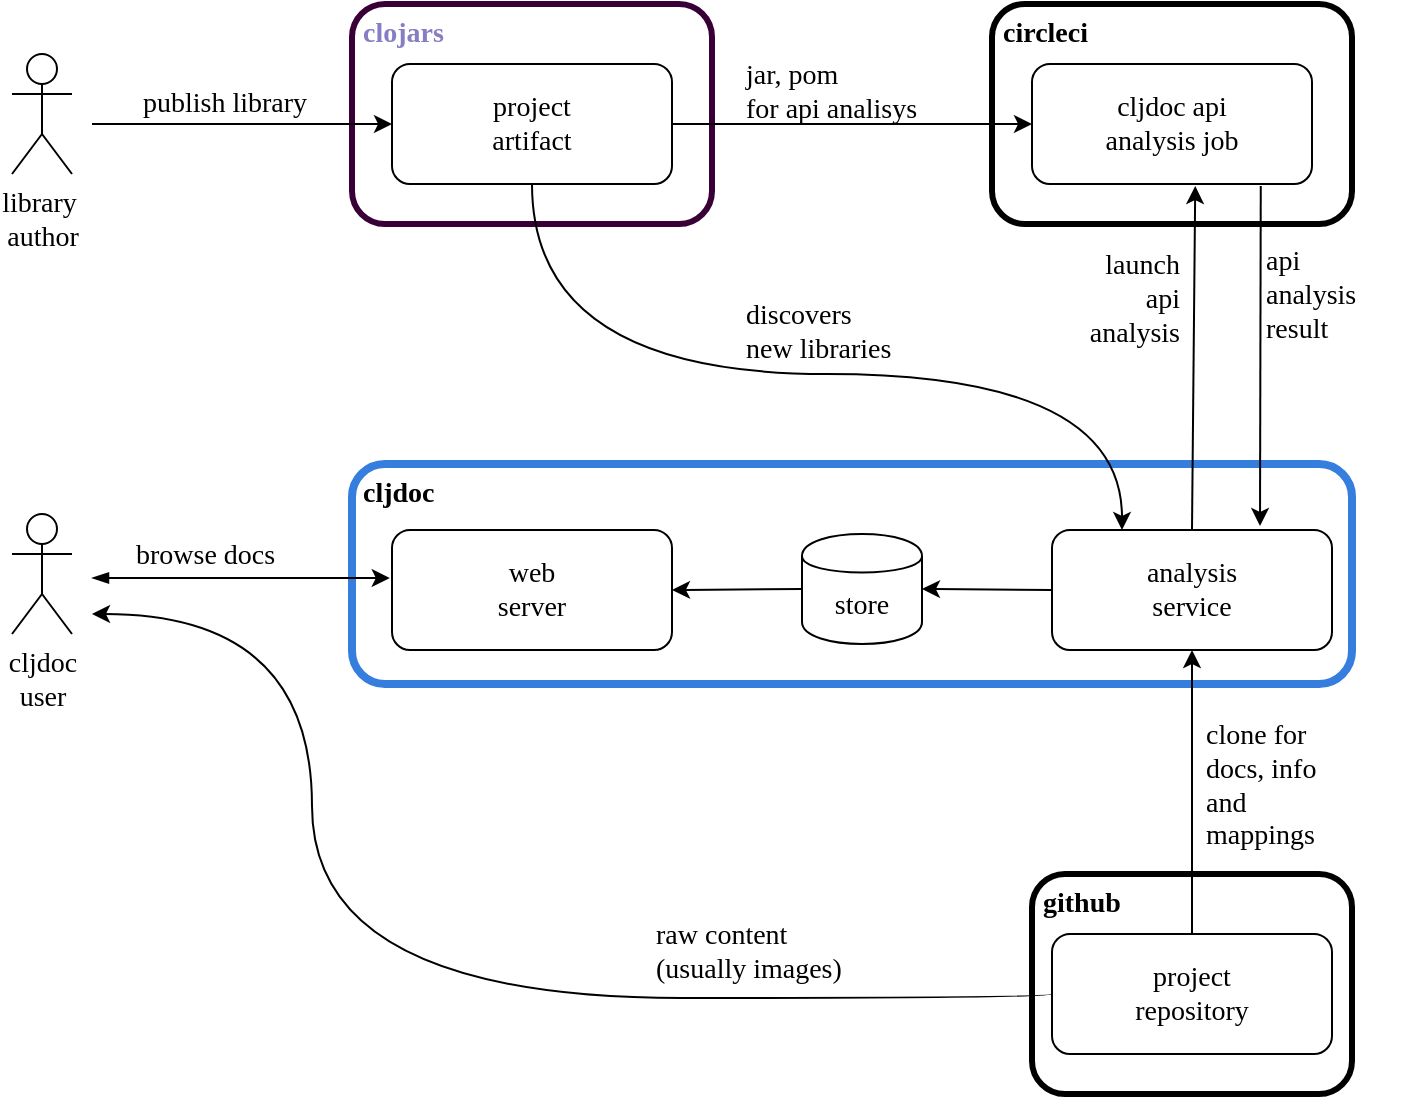 <mxfile version="11.3.0" type="device" pages="1"><diagram id="iL2PloKJFnkakOv3NqhO" name="Page-1"><mxGraphModel dx="1092" dy="989" grid="1" gridSize="10" guides="1" tooltips="1" connect="1" arrows="1" fold="1" page="1" pageScale="1" pageWidth="850" pageHeight="1100" math="0" shadow="0"><root><mxCell id="0"/><mxCell id="1" parent="0"/><mxCell id="UWFAPb4SQNznaFrNvRMv-1" value="library&amp;nbsp;&lt;br style=&quot;font-size: 14px;&quot;&gt;author" style="shape=umlActor;verticalLabelPosition=bottom;labelBackgroundColor=#ffffff;verticalAlign=top;html=1;fontFamily=Verdana;fontSize=14;" vertex="1" parent="1"><mxGeometry x="40" y="100" width="30" height="60" as="geometry"/></mxCell><mxCell id="UWFAPb4SQNznaFrNvRMv-5" value="cljdoc&lt;br style=&quot;font-size: 14px;&quot;&gt;user" style="shape=umlActor;verticalLabelPosition=bottom;labelBackgroundColor=#ffffff;verticalAlign=top;html=1;outlineConnect=0;fontFamily=Verdana;fontSize=14;" vertex="1" parent="1"><mxGeometry x="40" y="330" width="30" height="60" as="geometry"/></mxCell><mxCell id="UWFAPb4SQNznaFrNvRMv-6" value="&lt;font color=&quot;#867ec4&quot;&gt;&amp;nbsp;&lt;b&gt;clojars&lt;/b&gt;&lt;/font&gt;" style="rounded=1;whiteSpace=wrap;html=1;align=left;horizontal=1;verticalAlign=top;fontFamily=Verdana;fontSize=14;fillColor=none;strokeWidth=3;strokeColor=#380036;" vertex="1" parent="1"><mxGeometry x="210" y="75" width="180" height="110" as="geometry"/></mxCell><mxCell id="UWFAPb4SQNznaFrNvRMv-8" value="project&lt;br style=&quot;font-size: 14px;&quot;&gt;artifact" style="rounded=1;whiteSpace=wrap;html=1;fontFamily=Verdana;fontSize=14;" vertex="1" parent="1"><mxGeometry x="230" y="105" width="140" height="60" as="geometry"/></mxCell><mxCell id="UWFAPb4SQNznaFrNvRMv-12" value="" style="endArrow=classic;html=1;entryX=0;entryY=0.5;entryDx=0;entryDy=0;fontFamily=Verdana;fontSize=14;" edge="1" parent="1" target="UWFAPb4SQNznaFrNvRMv-8"><mxGeometry width="50" height="50" relative="1" as="geometry"><mxPoint x="80" y="135" as="sourcePoint"/><mxPoint x="90" y="555" as="targetPoint"/></mxGeometry></mxCell><mxCell id="UWFAPb4SQNznaFrNvRMv-13" value="publish library" style="text;html=1;resizable=0;points=[];align=center;verticalAlign=middle;labelBackgroundColor=#ffffff;fontFamily=Verdana;fontSize=14;" vertex="1" connectable="0" parent="UWFAPb4SQNznaFrNvRMv-12"><mxGeometry x="-0.267" y="-1" relative="1" as="geometry"><mxPoint x="11" y="-11" as="offset"/></mxGeometry></mxCell><mxCell id="UWFAPb4SQNznaFrNvRMv-14" value="&lt;b&gt;&amp;nbsp;circleci&lt;/b&gt;" style="rounded=1;whiteSpace=wrap;html=1;align=left;horizontal=1;verticalAlign=top;fontFamily=Verdana;fontSize=14;fillColor=none;strokeWidth=3;" vertex="1" parent="1"><mxGeometry x="530" y="75" width="180" height="110" as="geometry"/></mxCell><mxCell id="UWFAPb4SQNznaFrNvRMv-15" value="cljdoc api&lt;br style=&quot;font-size: 14px&quot;&gt;analysis job" style="rounded=1;whiteSpace=wrap;html=1;fontFamily=Verdana;fontSize=14;" vertex="1" parent="1"><mxGeometry x="550" y="105" width="140" height="60" as="geometry"/></mxCell><mxCell id="UWFAPb4SQNznaFrNvRMv-16" value="" style="endArrow=classic;html=1;exitX=1;exitY=0.5;exitDx=0;exitDy=0;entryX=0;entryY=0.5;entryDx=0;entryDy=0;fontFamily=Verdana;fontSize=14;" edge="1" parent="1" source="UWFAPb4SQNznaFrNvRMv-8" target="UWFAPb4SQNznaFrNvRMv-15"><mxGeometry width="50" height="50" relative="1" as="geometry"><mxPoint x="40" y="605" as="sourcePoint"/><mxPoint x="90" y="555" as="targetPoint"/></mxGeometry></mxCell><mxCell id="UWFAPb4SQNznaFrNvRMv-17" value="jar, pom&lt;br style=&quot;font-size: 14px;&quot;&gt;for api analisys" style="text;html=1;resizable=0;points=[];autosize=1;align=left;verticalAlign=top;spacingTop=-4;fontFamily=Verdana;fontSize=14;" vertex="1" parent="1"><mxGeometry x="405" y="100" width="100" height="30" as="geometry"/></mxCell><mxCell id="UWFAPb4SQNznaFrNvRMv-18" value="&lt;b&gt;&amp;nbsp;cljdoc&lt;/b&gt;" style="rounded=1;whiteSpace=wrap;html=1;align=left;horizontal=1;verticalAlign=top;fontFamily=Verdana;fontSize=14;strokeColor=#357edd;strokeWidth=4;" vertex="1" parent="1"><mxGeometry x="210" y="305" width="500" height="110" as="geometry"/></mxCell><mxCell id="UWFAPb4SQNznaFrNvRMv-19" value="" style="endArrow=classic;html=1;fontFamily=Verdana;fontSize=14;entryX=-0.008;entryY=0.4;entryDx=0;entryDy=0;entryPerimeter=0;startArrow=blockThin;startFill=1;" edge="1" parent="1" target="UWFAPb4SQNznaFrNvRMv-20"><mxGeometry width="50" height="50" relative="1" as="geometry"><mxPoint x="80" y="362" as="sourcePoint"/><mxPoint x="80" y="450" as="targetPoint"/></mxGeometry></mxCell><mxCell id="UWFAPb4SQNznaFrNvRMv-20" value="web&lt;br&gt;server" style="rounded=1;whiteSpace=wrap;html=1;fontFamily=Verdana;fontSize=14;" vertex="1" parent="1"><mxGeometry x="230" y="338" width="140" height="60" as="geometry"/></mxCell><mxCell id="UWFAPb4SQNznaFrNvRMv-21" value="store" style="shape=cylinder;whiteSpace=wrap;html=1;boundedLbl=1;backgroundOutline=1;fontFamily=Verdana;fontSize=14;" vertex="1" parent="1"><mxGeometry x="435" y="340" width="60" height="55" as="geometry"/></mxCell><mxCell id="UWFAPb4SQNznaFrNvRMv-22" value="analysis &lt;br&gt;service" style="rounded=1;whiteSpace=wrap;html=1;fontFamily=Verdana;fontSize=14;" vertex="1" parent="1"><mxGeometry x="560" y="338" width="140" height="60" as="geometry"/></mxCell><mxCell id="UWFAPb4SQNznaFrNvRMv-23" value="" style="endArrow=classic;html=1;fontFamily=Verdana;fontSize=14;exitX=0;exitY=0.5;exitDx=0;exitDy=0;entryX=1;entryY=0.5;entryDx=0;entryDy=0;" edge="1" parent="1" source="UWFAPb4SQNznaFrNvRMv-22" target="UWFAPb4SQNznaFrNvRMv-21"><mxGeometry width="50" height="50" relative="1" as="geometry"><mxPoint x="30" y="500" as="sourcePoint"/><mxPoint x="500" y="368" as="targetPoint"/></mxGeometry></mxCell><mxCell id="UWFAPb4SQNznaFrNvRMv-25" value="" style="endArrow=classic;html=1;fontFamily=Verdana;fontSize=14;exitX=0;exitY=0.5;exitDx=0;exitDy=0;entryX=1;entryY=0.5;entryDx=0;entryDy=0;" edge="1" parent="1" source="UWFAPb4SQNznaFrNvRMv-21" target="UWFAPb4SQNznaFrNvRMv-20"><mxGeometry width="50" height="50" relative="1" as="geometry"><mxPoint x="30" y="500" as="sourcePoint"/><mxPoint x="80" y="450" as="targetPoint"/></mxGeometry></mxCell><mxCell id="UWFAPb4SQNznaFrNvRMv-26" value="" style="endArrow=classic;html=1;fontFamily=Verdana;fontSize=14;exitX=0.5;exitY=0;exitDx=0;exitDy=0;entryX=0.583;entryY=1.017;entryDx=0;entryDy=0;entryPerimeter=0;" edge="1" parent="1" source="UWFAPb4SQNznaFrNvRMv-22" target="UWFAPb4SQNznaFrNvRMv-15"><mxGeometry width="50" height="50" relative="1" as="geometry"><mxPoint x="590" y="295" as="sourcePoint"/><mxPoint x="640" y="245" as="targetPoint"/></mxGeometry></mxCell><mxCell id="UWFAPb4SQNznaFrNvRMv-28" value="discovers&lt;br&gt;new libraries" style="text;html=1;resizable=0;points=[];autosize=1;align=left;verticalAlign=top;spacingTop=-4;fontSize=14;fontFamily=Verdana;" vertex="1" parent="1"><mxGeometry x="405" y="220" width="110" height="40" as="geometry"/></mxCell><mxCell id="UWFAPb4SQNznaFrNvRMv-27" style="edgeStyle=orthogonalEdgeStyle;rounded=0;orthogonalLoop=1;jettySize=auto;html=1;entryX=0.25;entryY=0;entryDx=0;entryDy=0;fontFamily=Verdana;fontSize=14;curved=1;exitX=0.5;exitY=1;exitDx=0;exitDy=0;" edge="1" parent="1" source="UWFAPb4SQNznaFrNvRMv-8" target="UWFAPb4SQNznaFrNvRMv-22"><mxGeometry relative="1" as="geometry"><mxPoint x="300" y="170" as="sourcePoint"/><Array as="points"><mxPoint x="300" y="260"/><mxPoint x="595" y="260"/></Array></mxGeometry></mxCell><mxCell id="UWFAPb4SQNznaFrNvRMv-31" value="" style="endArrow=classic;html=1;fontFamily=Verdana;fontSize=14;exitX=0.817;exitY=1.017;exitDx=0;exitDy=0;exitPerimeter=0;" edge="1" parent="1" source="UWFAPb4SQNznaFrNvRMv-15"><mxGeometry width="50" height="50" relative="1" as="geometry"><mxPoint x="655" y="220" as="sourcePoint"/><mxPoint x="664" y="336" as="targetPoint"/><Array as="points"/></mxGeometry></mxCell><mxCell id="UWFAPb4SQNznaFrNvRMv-34" value="launch&lt;br&gt;api&lt;br&gt;analysis&lt;br&gt;" style="text;html=1;resizable=0;points=[];autosize=1;align=right;verticalAlign=top;spacingTop=-4;fontSize=14;fontFamily=Verdana;" vertex="1" parent="1"><mxGeometry x="555" y="195" width="70" height="50" as="geometry"/></mxCell><mxCell id="UWFAPb4SQNznaFrNvRMv-35" value="api&lt;br&gt;analysis&lt;br&gt;result" style="text;html=1;resizable=0;points=[];autosize=1;align=left;verticalAlign=top;spacingTop=-4;fontSize=14;fontFamily=Verdana;" vertex="1" parent="1"><mxGeometry x="665" y="192.5" width="70" height="50" as="geometry"/></mxCell><mxCell id="UWFAPb4SQNznaFrNvRMv-40" value="" style="endArrow=classic;html=1;fontFamily=Verdana;fontSize=14;exitX=0.5;exitY=0;exitDx=0;exitDy=0;" edge="1" parent="1" source="UWFAPb4SQNznaFrNvRMv-38" target="UWFAPb4SQNznaFrNvRMv-22"><mxGeometry width="50" height="50" relative="1" as="geometry"><mxPoint x="30" y="710" as="sourcePoint"/><mxPoint x="80" y="660" as="targetPoint"/></mxGeometry></mxCell><mxCell id="UWFAPb4SQNznaFrNvRMv-41" value="clone for&lt;br&gt;docs, info&lt;br&gt;and &lt;br&gt;mappings" style="text;html=1;resizable=0;points=[];autosize=1;align=left;verticalAlign=top;spacingTop=-4;fontSize=14;fontFamily=Verdana;" vertex="1" parent="1"><mxGeometry x="635" y="430" width="80" height="70" as="geometry"/></mxCell><mxCell id="UWFAPb4SQNznaFrNvRMv-51" value="" style="group;fillColor=none;strokeWidth=3;" vertex="1" connectable="0" parent="1"><mxGeometry x="550" y="510" width="160" height="110" as="geometry"/></mxCell><mxCell id="UWFAPb4SQNznaFrNvRMv-36" value="&amp;nbsp;&lt;b&gt;github&lt;/b&gt;" style="rounded=1;whiteSpace=wrap;html=1;align=left;horizontal=1;verticalAlign=top;fontFamily=Verdana;fontSize=14;fillColor=none;strokeWidth=3;" vertex="1" parent="UWFAPb4SQNznaFrNvRMv-51"><mxGeometry width="160" height="110" as="geometry"/></mxCell><mxCell id="UWFAPb4SQNznaFrNvRMv-38" value="project&lt;br&gt;repository" style="rounded=1;whiteSpace=wrap;html=1;fontFamily=Verdana;fontSize=14;" vertex="1" parent="UWFAPb4SQNznaFrNvRMv-51"><mxGeometry x="10" y="30" width="140" height="60" as="geometry"/></mxCell><mxCell id="UWFAPb4SQNznaFrNvRMv-55" value="browse docs" style="text;html=1;resizable=0;points=[];autosize=1;align=left;verticalAlign=top;spacingTop=-4;fontSize=14;fontFamily=Verdana;" vertex="1" parent="1"><mxGeometry x="100" y="340" width="100" height="20" as="geometry"/></mxCell><mxCell id="UWFAPb4SQNznaFrNvRMv-56" value="" style="endArrow=classic;html=1;fontFamily=Verdana;fontSize=14;exitX=0;exitY=0.5;exitDx=0;exitDy=0;edgeStyle=orthogonalEdgeStyle;curved=1;" edge="1" parent="1" source="UWFAPb4SQNznaFrNvRMv-38"><mxGeometry width="50" height="50" relative="1" as="geometry"><mxPoint x="30" y="690" as="sourcePoint"/><mxPoint x="80" y="380" as="targetPoint"/><Array as="points"><mxPoint x="560" y="572"/><mxPoint x="190" y="572"/><mxPoint x="190" y="380"/></Array></mxGeometry></mxCell><mxCell id="UWFAPb4SQNznaFrNvRMv-60" value="raw content &lt;br&gt;(usually images)" style="text;html=1;resizable=0;points=[];autosize=1;align=left;verticalAlign=top;spacingTop=-4;fontSize=14;fontFamily=Verdana;" vertex="1" parent="1"><mxGeometry x="360" y="530" width="130" height="40" as="geometry"/></mxCell></root></mxGraphModel></diagram></mxfile>